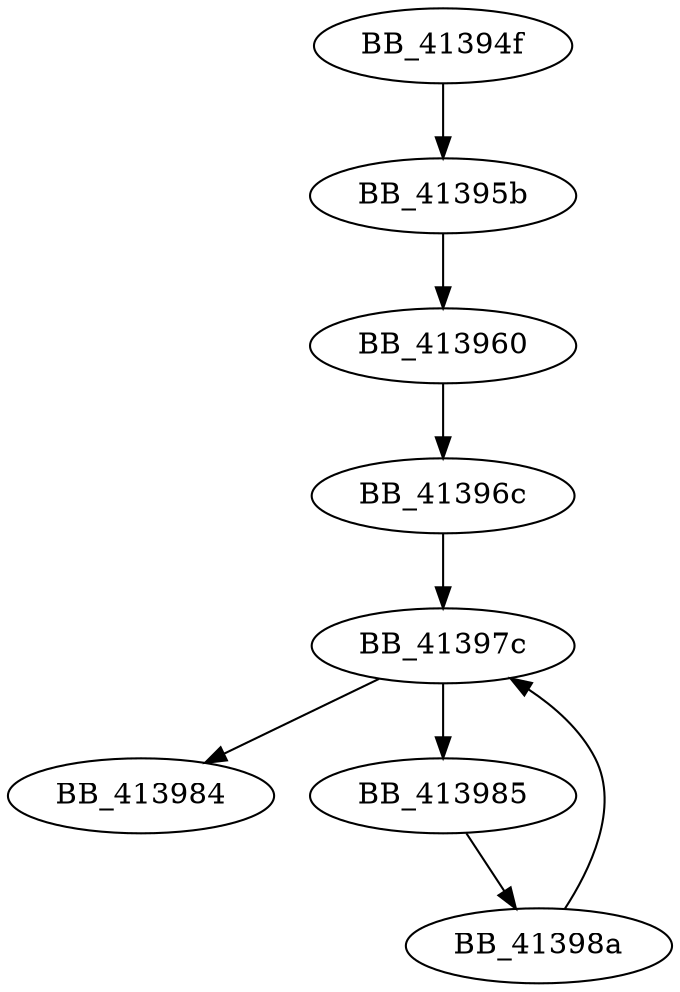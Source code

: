DiGraph __onexit{
BB_41394f->BB_41395b
BB_41395b->BB_413960
BB_413960->BB_41396c
BB_41396c->BB_41397c
BB_41397c->BB_413984
BB_41397c->BB_413985
BB_413985->BB_41398a
BB_41398a->BB_41397c
}
